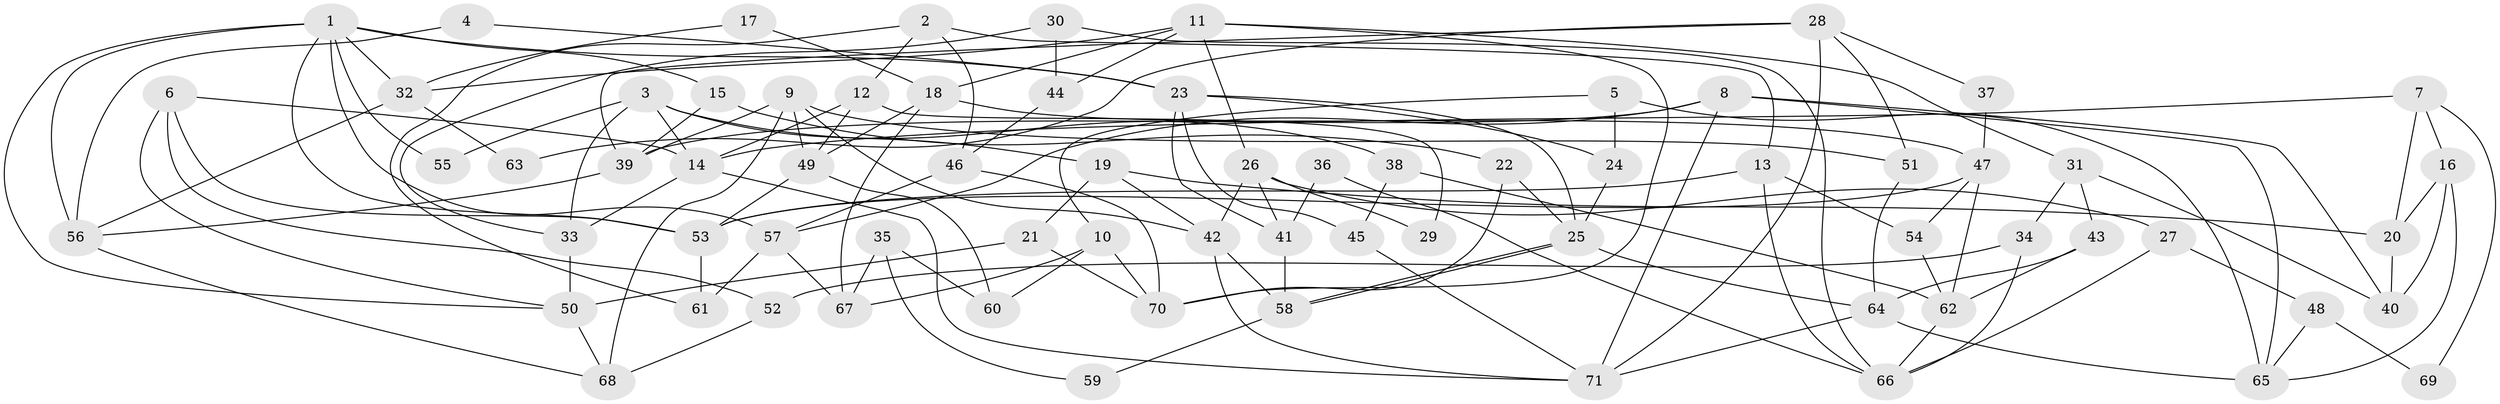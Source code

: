 // coarse degree distribution, {12: 0.024390243902439025, 4: 0.14634146341463414, 7: 0.24390243902439024, 6: 0.12195121951219512, 3: 0.14634146341463414, 5: 0.17073170731707318, 8: 0.024390243902439025, 2: 0.0975609756097561, 9: 0.024390243902439025}
// Generated by graph-tools (version 1.1) at 2025/52/02/27/25 19:52:07]
// undirected, 71 vertices, 142 edges
graph export_dot {
graph [start="1"]
  node [color=gray90,style=filled];
  1;
  2;
  3;
  4;
  5;
  6;
  7;
  8;
  9;
  10;
  11;
  12;
  13;
  14;
  15;
  16;
  17;
  18;
  19;
  20;
  21;
  22;
  23;
  24;
  25;
  26;
  27;
  28;
  29;
  30;
  31;
  32;
  33;
  34;
  35;
  36;
  37;
  38;
  39;
  40;
  41;
  42;
  43;
  44;
  45;
  46;
  47;
  48;
  49;
  50;
  51;
  52;
  53;
  54;
  55;
  56;
  57;
  58;
  59;
  60;
  61;
  62;
  63;
  64;
  65;
  66;
  67;
  68;
  69;
  70;
  71;
  1 -- 56;
  1 -- 57;
  1 -- 15;
  1 -- 23;
  1 -- 32;
  1 -- 50;
  1 -- 53;
  1 -- 55;
  2 -- 61;
  2 -- 46;
  2 -- 12;
  2 -- 13;
  3 -- 38;
  3 -- 33;
  3 -- 14;
  3 -- 19;
  3 -- 55;
  4 -- 56;
  4 -- 23;
  5 -- 24;
  5 -- 65;
  5 -- 10;
  6 -- 50;
  6 -- 14;
  6 -- 52;
  6 -- 53;
  7 -- 20;
  7 -- 14;
  7 -- 16;
  7 -- 69;
  8 -- 65;
  8 -- 39;
  8 -- 40;
  8 -- 57;
  8 -- 71;
  9 -- 68;
  9 -- 49;
  9 -- 39;
  9 -- 42;
  9 -- 51;
  10 -- 70;
  10 -- 60;
  10 -- 67;
  11 -- 32;
  11 -- 18;
  11 -- 26;
  11 -- 31;
  11 -- 44;
  11 -- 70;
  12 -- 14;
  12 -- 29;
  12 -- 49;
  13 -- 53;
  13 -- 54;
  13 -- 66;
  14 -- 71;
  14 -- 33;
  15 -- 22;
  15 -- 39;
  16 -- 40;
  16 -- 20;
  16 -- 65;
  17 -- 18;
  17 -- 32;
  18 -- 47;
  18 -- 49;
  18 -- 67;
  19 -- 42;
  19 -- 20;
  19 -- 21;
  20 -- 40;
  21 -- 50;
  21 -- 70;
  22 -- 25;
  22 -- 70;
  23 -- 41;
  23 -- 24;
  23 -- 25;
  23 -- 45;
  24 -- 25;
  25 -- 58;
  25 -- 58;
  25 -- 64;
  26 -- 42;
  26 -- 27;
  26 -- 29;
  26 -- 41;
  27 -- 66;
  27 -- 48;
  28 -- 39;
  28 -- 71;
  28 -- 37;
  28 -- 51;
  28 -- 63;
  30 -- 44;
  30 -- 66;
  30 -- 33;
  31 -- 40;
  31 -- 34;
  31 -- 43;
  32 -- 56;
  32 -- 63;
  33 -- 50;
  34 -- 66;
  34 -- 52;
  35 -- 67;
  35 -- 60;
  35 -- 59;
  36 -- 41;
  36 -- 66;
  37 -- 47;
  38 -- 62;
  38 -- 45;
  39 -- 56;
  41 -- 58;
  42 -- 71;
  42 -- 58;
  43 -- 64;
  43 -- 62;
  44 -- 46;
  45 -- 71;
  46 -- 70;
  46 -- 57;
  47 -- 62;
  47 -- 53;
  47 -- 54;
  48 -- 65;
  48 -- 69;
  49 -- 53;
  49 -- 60;
  50 -- 68;
  51 -- 64;
  52 -- 68;
  53 -- 61;
  54 -- 62;
  56 -- 68;
  57 -- 67;
  57 -- 61;
  58 -- 59;
  62 -- 66;
  64 -- 65;
  64 -- 71;
}
